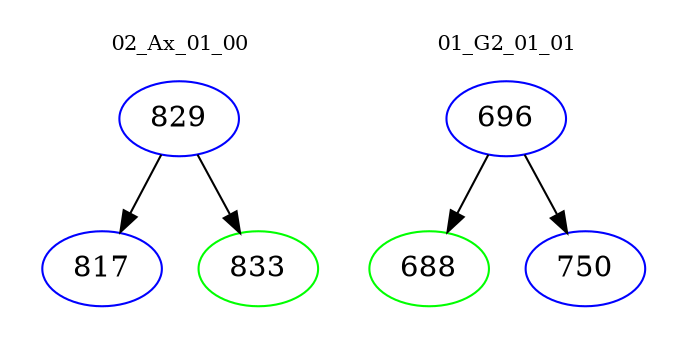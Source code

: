 digraph{
subgraph cluster_0 {
color = white
label = "02_Ax_01_00";
fontsize=10;
T0_829 [label="829", color="blue"]
T0_829 -> T0_817 [color="black"]
T0_817 [label="817", color="blue"]
T0_829 -> T0_833 [color="black"]
T0_833 [label="833", color="green"]
}
subgraph cluster_1 {
color = white
label = "01_G2_01_01";
fontsize=10;
T1_696 [label="696", color="blue"]
T1_696 -> T1_688 [color="black"]
T1_688 [label="688", color="green"]
T1_696 -> T1_750 [color="black"]
T1_750 [label="750", color="blue"]
}
}
